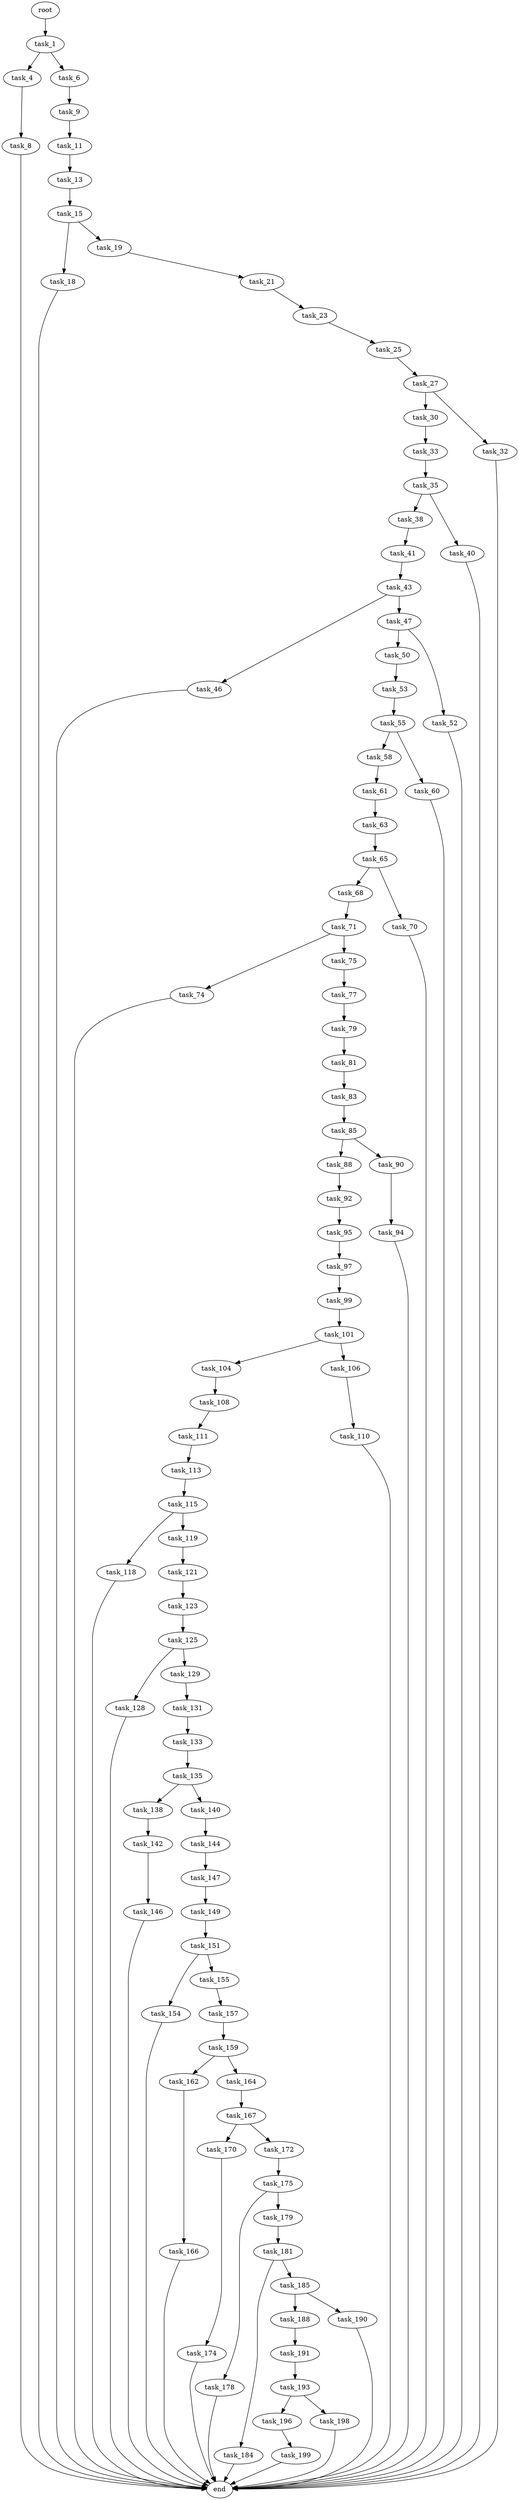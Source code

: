 digraph G {
  root [size="0.000000"];
  task_1 [size="11921970622.000000"];
  task_4 [size="4266933279.000000"];
  task_6 [size="4684010252.000000"];
  task_8 [size="549755813888.000000"];
  task_9 [size="191882396003.000000"];
  end [size="0.000000"];
  task_11 [size="636754270.000000"];
  task_13 [size="656894618120.000000"];
  task_15 [size="368293445632.000000"];
  task_18 [size="99857884334.000000"];
  task_19 [size="231928233984.000000"];
  task_21 [size="44001951287.000000"];
  task_23 [size="1766837804.000000"];
  task_25 [size="645880388348.000000"];
  task_27 [size="2494077001.000000"];
  task_30 [size="3244811020.000000"];
  task_32 [size="392502470033.000000"];
  task_33 [size="68719476736.000000"];
  task_35 [size="17463794238.000000"];
  task_38 [size="68719476736.000000"];
  task_40 [size="3202273591.000000"];
  task_41 [size="32583953056.000000"];
  task_43 [size="231928233984.000000"];
  task_46 [size="748416650123.000000"];
  task_47 [size="231928233984.000000"];
  task_50 [size="266488576939.000000"];
  task_52 [size="8589934592.000000"];
  task_53 [size="134217728000.000000"];
  task_55 [size="13778537721.000000"];
  task_58 [size="23361015022.000000"];
  task_60 [size="17983629647.000000"];
  task_61 [size="96101926362.000000"];
  task_63 [size="900549354331.000000"];
  task_65 [size="1073741824000.000000"];
  task_68 [size="145819671840.000000"];
  task_70 [size="36667437699.000000"];
  task_71 [size="231928233984.000000"];
  task_74 [size="113836234880.000000"];
  task_75 [size="803727969138.000000"];
  task_77 [size="170093204928.000000"];
  task_79 [size="68719476736.000000"];
  task_81 [size="1073741824000.000000"];
  task_83 [size="1317120942.000000"];
  task_85 [size="79462529436.000000"];
  task_88 [size="101551432272.000000"];
  task_90 [size="694894923.000000"];
  task_92 [size="206531879919.000000"];
  task_94 [size="782757789696.000000"];
  task_95 [size="123429296961.000000"];
  task_97 [size="782757789696.000000"];
  task_99 [size="42845248002.000000"];
  task_101 [size="55302188977.000000"];
  task_104 [size="97753467655.000000"];
  task_106 [size="4388069116.000000"];
  task_108 [size="3329953517.000000"];
  task_110 [size="29011572628.000000"];
  task_111 [size="423076649008.000000"];
  task_113 [size="11018010326.000000"];
  task_115 [size="1073741824000.000000"];
  task_118 [size="68719476736.000000"];
  task_119 [size="107100032035.000000"];
  task_121 [size="782757789696.000000"];
  task_123 [size="68719476736.000000"];
  task_125 [size="13481959879.000000"];
  task_128 [size="8787453131.000000"];
  task_129 [size="26297762078.000000"];
  task_131 [size="22796035988.000000"];
  task_133 [size="25553199149.000000"];
  task_135 [size="32840212180.000000"];
  task_138 [size="20319807596.000000"];
  task_140 [size="406290805074.000000"];
  task_142 [size="68719476736.000000"];
  task_144 [size="482425845.000000"];
  task_146 [size="19229490107.000000"];
  task_147 [size="2968687432.000000"];
  task_149 [size="184541284304.000000"];
  task_151 [size="8579662894.000000"];
  task_154 [size="48508609552.000000"];
  task_155 [size="338493546026.000000"];
  task_157 [size="12812083548.000000"];
  task_159 [size="10645546796.000000"];
  task_162 [size="99115395732.000000"];
  task_164 [size="1937721042.000000"];
  task_166 [size="1648320802.000000"];
  task_167 [size="157845007424.000000"];
  task_170 [size="229094636807.000000"];
  task_172 [size="16865795263.000000"];
  task_174 [size="1073741824000.000000"];
  task_175 [size="2385544614.000000"];
  task_178 [size="28991029248.000000"];
  task_179 [size="1009179284260.000000"];
  task_181 [size="134217728000.000000"];
  task_184 [size="31891178678.000000"];
  task_185 [size="8589934592.000000"];
  task_188 [size="11076854437.000000"];
  task_190 [size="3526336703.000000"];
  task_191 [size="947305939555.000000"];
  task_193 [size="223513439510.000000"];
  task_196 [size="9068501336.000000"];
  task_198 [size="368293445632.000000"];
  task_199 [size="19328334822.000000"];

  root -> task_1 [size="1.000000"];
  task_1 -> task_4 [size="838860800.000000"];
  task_1 -> task_6 [size="838860800.000000"];
  task_4 -> task_8 [size="75497472.000000"];
  task_6 -> task_9 [size="75497472.000000"];
  task_8 -> end [size="1.000000"];
  task_9 -> task_11 [size="679477248.000000"];
  task_11 -> task_13 [size="33554432.000000"];
  task_13 -> task_15 [size="536870912.000000"];
  task_15 -> task_18 [size="411041792.000000"];
  task_15 -> task_19 [size="411041792.000000"];
  task_18 -> end [size="1.000000"];
  task_19 -> task_21 [size="301989888.000000"];
  task_21 -> task_23 [size="33554432.000000"];
  task_23 -> task_25 [size="134217728.000000"];
  task_25 -> task_27 [size="536870912.000000"];
  task_27 -> task_30 [size="75497472.000000"];
  task_27 -> task_32 [size="75497472.000000"];
  task_30 -> task_33 [size="75497472.000000"];
  task_32 -> end [size="1.000000"];
  task_33 -> task_35 [size="134217728.000000"];
  task_35 -> task_38 [size="679477248.000000"];
  task_35 -> task_40 [size="679477248.000000"];
  task_38 -> task_41 [size="134217728.000000"];
  task_40 -> end [size="1.000000"];
  task_41 -> task_43 [size="536870912.000000"];
  task_43 -> task_46 [size="301989888.000000"];
  task_43 -> task_47 [size="301989888.000000"];
  task_46 -> end [size="1.000000"];
  task_47 -> task_50 [size="301989888.000000"];
  task_47 -> task_52 [size="301989888.000000"];
  task_50 -> task_53 [size="411041792.000000"];
  task_52 -> end [size="1.000000"];
  task_53 -> task_55 [size="209715200.000000"];
  task_55 -> task_58 [size="33554432.000000"];
  task_55 -> task_60 [size="33554432.000000"];
  task_58 -> task_61 [size="838860800.000000"];
  task_60 -> end [size="1.000000"];
  task_61 -> task_63 [size="75497472.000000"];
  task_63 -> task_65 [size="838860800.000000"];
  task_65 -> task_68 [size="838860800.000000"];
  task_65 -> task_70 [size="838860800.000000"];
  task_68 -> task_71 [size="134217728.000000"];
  task_70 -> end [size="1.000000"];
  task_71 -> task_74 [size="301989888.000000"];
  task_71 -> task_75 [size="301989888.000000"];
  task_74 -> end [size="1.000000"];
  task_75 -> task_77 [size="679477248.000000"];
  task_77 -> task_79 [size="134217728.000000"];
  task_79 -> task_81 [size="134217728.000000"];
  task_81 -> task_83 [size="838860800.000000"];
  task_83 -> task_85 [size="33554432.000000"];
  task_85 -> task_88 [size="134217728.000000"];
  task_85 -> task_90 [size="134217728.000000"];
  task_88 -> task_92 [size="134217728.000000"];
  task_90 -> task_94 [size="33554432.000000"];
  task_92 -> task_95 [size="301989888.000000"];
  task_94 -> end [size="1.000000"];
  task_95 -> task_97 [size="411041792.000000"];
  task_97 -> task_99 [size="679477248.000000"];
  task_99 -> task_101 [size="679477248.000000"];
  task_101 -> task_104 [size="75497472.000000"];
  task_101 -> task_106 [size="75497472.000000"];
  task_104 -> task_108 [size="75497472.000000"];
  task_106 -> task_110 [size="536870912.000000"];
  task_108 -> task_111 [size="411041792.000000"];
  task_110 -> end [size="1.000000"];
  task_111 -> task_113 [size="536870912.000000"];
  task_113 -> task_115 [size="679477248.000000"];
  task_115 -> task_118 [size="838860800.000000"];
  task_115 -> task_119 [size="838860800.000000"];
  task_118 -> end [size="1.000000"];
  task_119 -> task_121 [size="301989888.000000"];
  task_121 -> task_123 [size="679477248.000000"];
  task_123 -> task_125 [size="134217728.000000"];
  task_125 -> task_128 [size="301989888.000000"];
  task_125 -> task_129 [size="301989888.000000"];
  task_128 -> end [size="1.000000"];
  task_129 -> task_131 [size="838860800.000000"];
  task_131 -> task_133 [size="838860800.000000"];
  task_133 -> task_135 [size="679477248.000000"];
  task_135 -> task_138 [size="33554432.000000"];
  task_135 -> task_140 [size="33554432.000000"];
  task_138 -> task_142 [size="536870912.000000"];
  task_140 -> task_144 [size="411041792.000000"];
  task_142 -> task_146 [size="134217728.000000"];
  task_144 -> task_147 [size="33554432.000000"];
  task_146 -> end [size="1.000000"];
  task_147 -> task_149 [size="134217728.000000"];
  task_149 -> task_151 [size="536870912.000000"];
  task_151 -> task_154 [size="134217728.000000"];
  task_151 -> task_155 [size="134217728.000000"];
  task_154 -> end [size="1.000000"];
  task_155 -> task_157 [size="679477248.000000"];
  task_157 -> task_159 [size="411041792.000000"];
  task_159 -> task_162 [size="209715200.000000"];
  task_159 -> task_164 [size="209715200.000000"];
  task_162 -> task_166 [size="134217728.000000"];
  task_164 -> task_167 [size="33554432.000000"];
  task_166 -> end [size="1.000000"];
  task_167 -> task_170 [size="536870912.000000"];
  task_167 -> task_172 [size="536870912.000000"];
  task_170 -> task_174 [size="838860800.000000"];
  task_172 -> task_175 [size="75497472.000000"];
  task_174 -> end [size="1.000000"];
  task_175 -> task_178 [size="209715200.000000"];
  task_175 -> task_179 [size="209715200.000000"];
  task_178 -> end [size="1.000000"];
  task_179 -> task_181 [size="838860800.000000"];
  task_181 -> task_184 [size="209715200.000000"];
  task_181 -> task_185 [size="209715200.000000"];
  task_184 -> end [size="1.000000"];
  task_185 -> task_188 [size="33554432.000000"];
  task_185 -> task_190 [size="33554432.000000"];
  task_188 -> task_191 [size="679477248.000000"];
  task_190 -> end [size="1.000000"];
  task_191 -> task_193 [size="679477248.000000"];
  task_193 -> task_196 [size="838860800.000000"];
  task_193 -> task_198 [size="838860800.000000"];
  task_196 -> task_199 [size="209715200.000000"];
  task_198 -> end [size="1.000000"];
  task_199 -> end [size="1.000000"];
}
